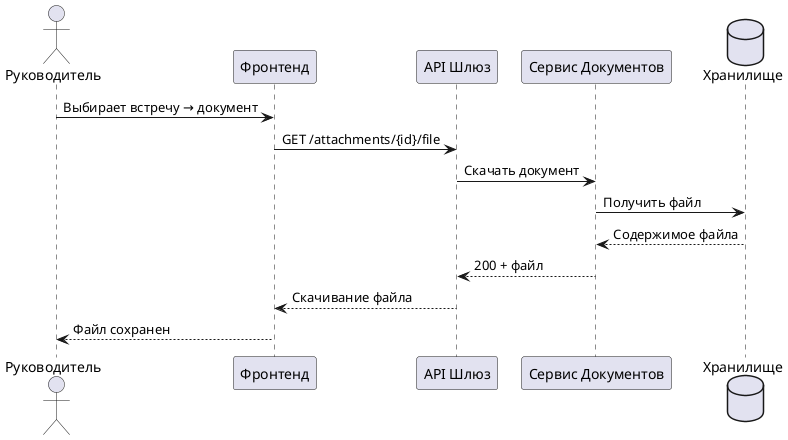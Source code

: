 @startuml DownloadDocumentFromOwnScheduledAppointment 
actor Руководитель
participant "Фронтенд" as FE
participant "API Шлюз" as API
participant "Сервис Документов" as DocService
database "Хранилище" as Storage

Руководитель -> FE: Выбирает встречу → документ
FE -> API: GET /attachments/{id}/file
API -> DocService: Скачать документ
DocService -> Storage: Получить файл
Storage --> DocService: Содержимое файла
DocService --> API: 200 + файл
API --> FE: Скачивание файла
FE --> Руководитель: Файл сохранен
@enduml